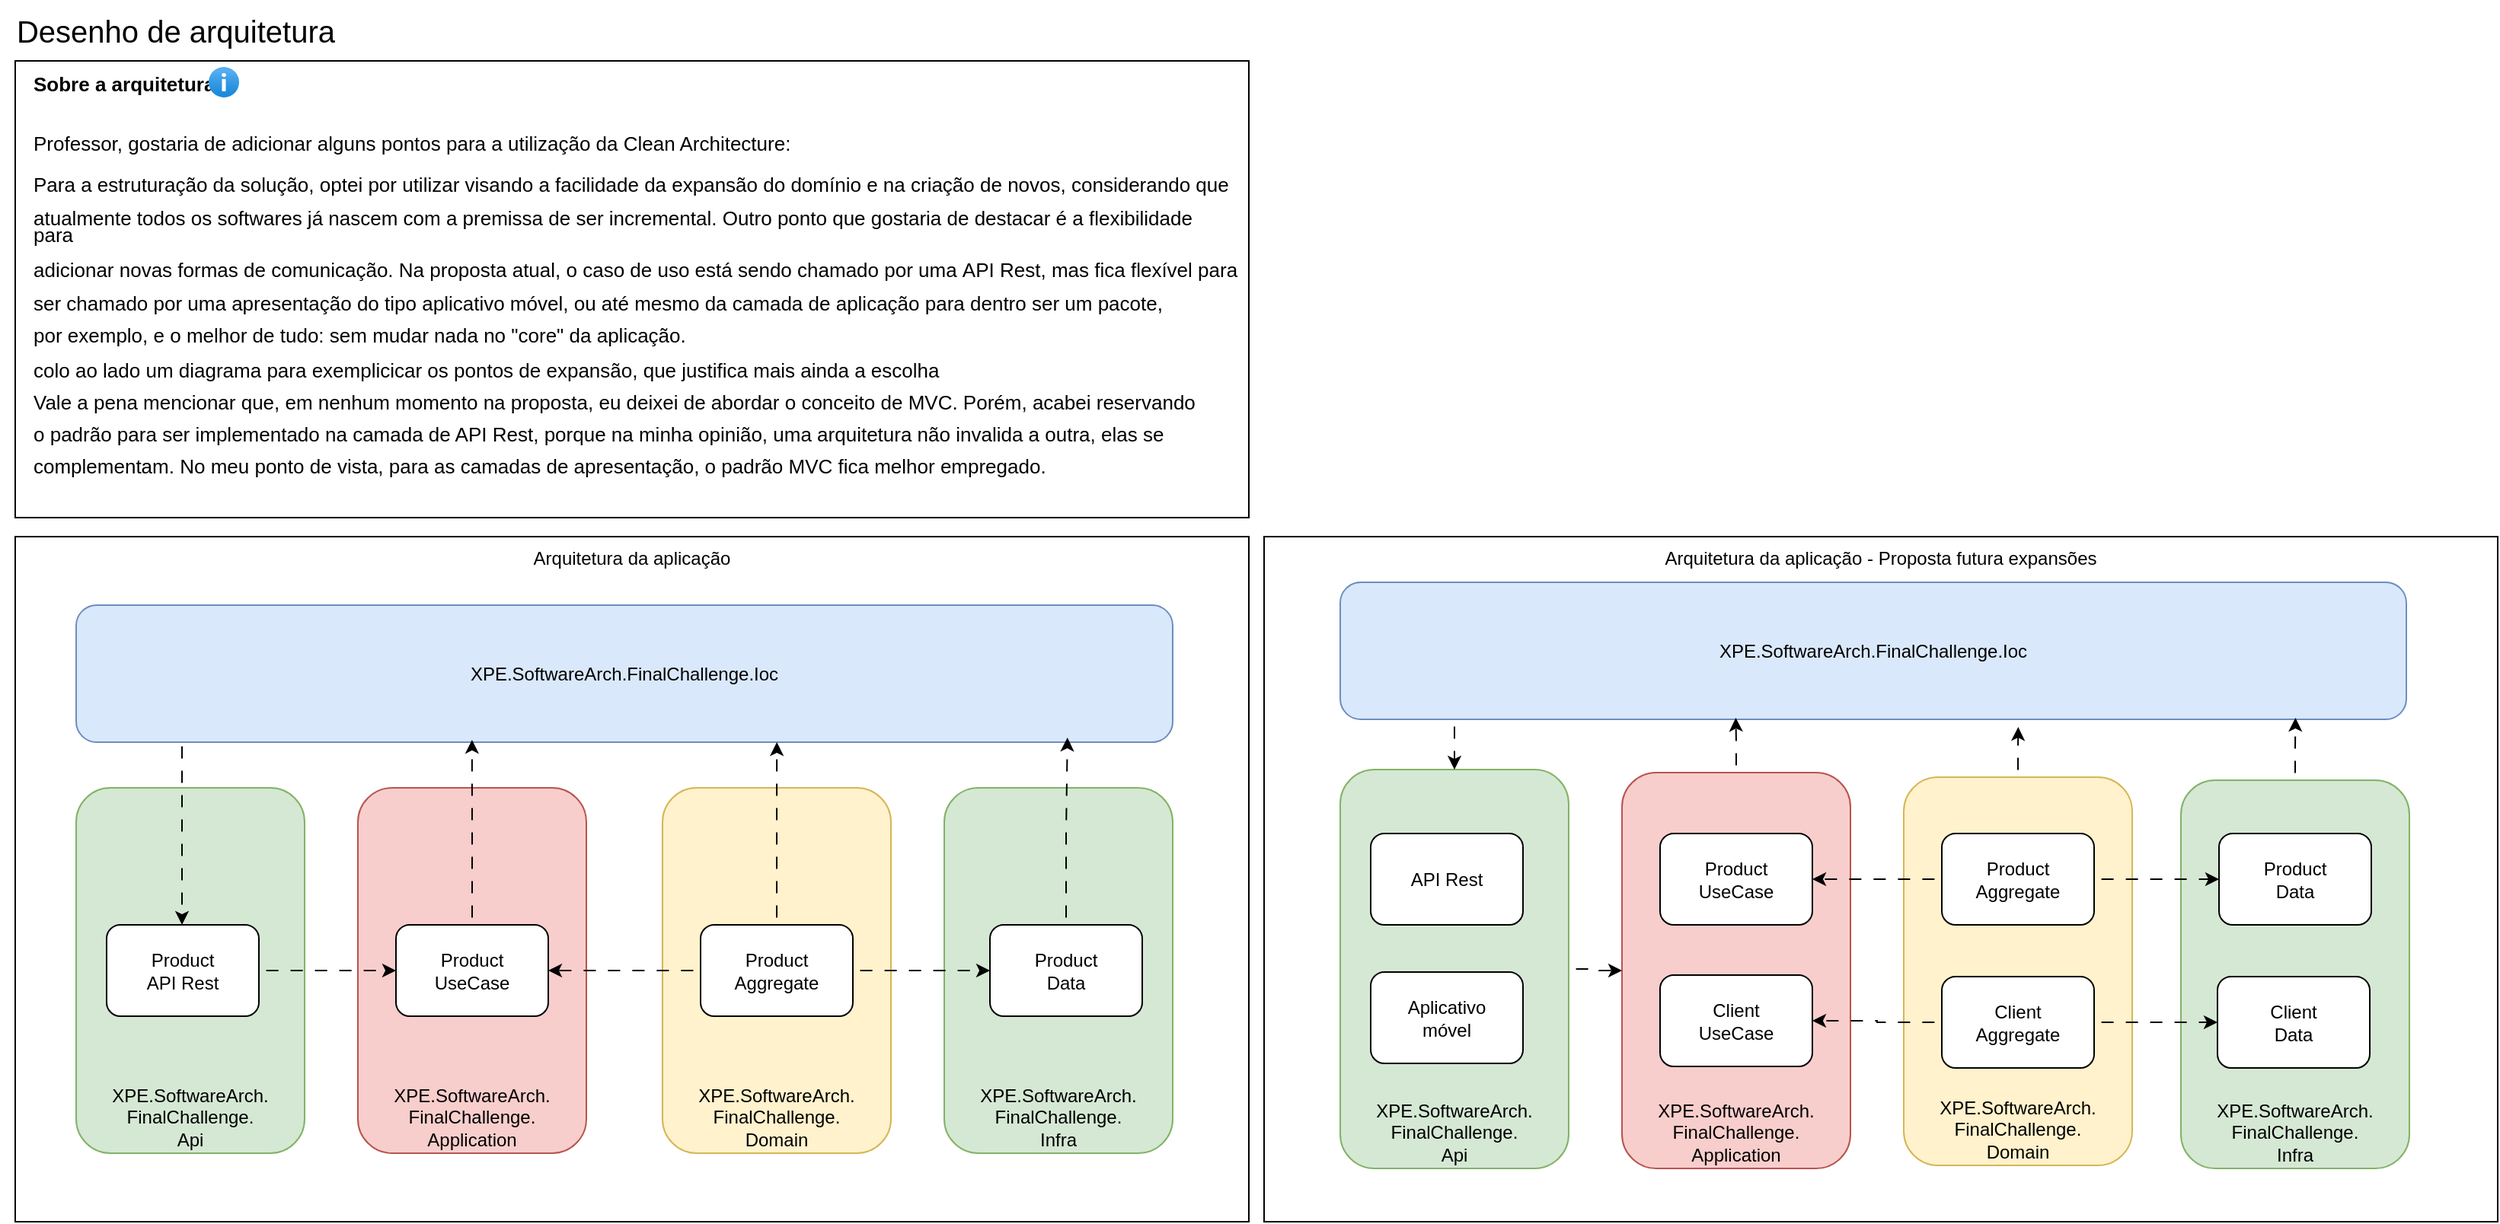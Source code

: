 <mxfile version="26.2.2">
  <diagram name="Página-1" id="K1bFARC51PKLR_bZd6pp">
    <mxGraphModel dx="1785" dy="1051" grid="1" gridSize="10" guides="1" tooltips="1" connect="1" arrows="1" fold="1" page="1" pageScale="1" pageWidth="1169" pageHeight="827" math="0" shadow="0">
      <root>
        <mxCell id="0" />
        <mxCell id="1" parent="0" />
        <mxCell id="JciWsBswKhxT2vdmzXe9-74" value="Arquitetura da aplicação - Proposta futura expansões" style="rounded=0;whiteSpace=wrap;html=1;verticalAlign=top;align=center;" parent="1" vertex="1">
          <mxGeometry x="850" y="362.5" width="810" height="450" as="geometry" />
        </mxCell>
        <mxCell id="JciWsBswKhxT2vdmzXe9-31" value="Arquitetura da aplicação" style="rounded=0;whiteSpace=wrap;html=1;verticalAlign=top;align=center;" parent="1" vertex="1">
          <mxGeometry x="30" y="362.5" width="810" height="450" as="geometry" />
        </mxCell>
        <mxCell id="JciWsBswKhxT2vdmzXe9-24" value="XPE.SoftwareArch.&lt;div&gt;FinalChallenge.&lt;/div&gt;&lt;div&gt;Infra&lt;/div&gt;" style="rounded=1;whiteSpace=wrap;html=1;fillColor=#d5e8d4;verticalAlign=bottom;strokeColor=#82b366;" parent="1" vertex="1">
          <mxGeometry x="640" y="527.5" width="150" height="240" as="geometry" />
        </mxCell>
        <mxCell id="JciWsBswKhxT2vdmzXe9-23" value="XPE.SoftwareArch.&lt;div&gt;FinalChallenge.&lt;/div&gt;&lt;div&gt;Domain&lt;/div&gt;" style="rounded=1;whiteSpace=wrap;html=1;fillColor=#fff2cc;verticalAlign=bottom;strokeColor=#d6b656;" parent="1" vertex="1">
          <mxGeometry x="455" y="527.5" width="150" height="240" as="geometry" />
        </mxCell>
        <mxCell id="JciWsBswKhxT2vdmzXe9-22" value="XPE.SoftwareArch.&lt;br&gt;FinalChallenge.&lt;div&gt;Application&lt;/div&gt;" style="rounded=1;whiteSpace=wrap;html=1;fillColor=#f8cecc;verticalAlign=bottom;strokeColor=#b85450;" parent="1" vertex="1">
          <mxGeometry x="255" y="527.5" width="150" height="240" as="geometry" />
        </mxCell>
        <mxCell id="JciWsBswKhxT2vdmzXe9-17" value="XPE.SoftwareArch.&lt;div&gt;FinalChallenge.&lt;/div&gt;&lt;div&gt;Api&lt;/div&gt;" style="rounded=1;whiteSpace=wrap;html=1;fillColor=#d5e8d4;verticalAlign=bottom;strokeColor=#82b366;" parent="1" vertex="1">
          <mxGeometry x="70" y="527.5" width="150" height="240" as="geometry" />
        </mxCell>
        <mxCell id="JciWsBswKhxT2vdmzXe9-8" style="edgeStyle=orthogonalEdgeStyle;rounded=0;orthogonalLoop=1;jettySize=auto;html=1;entryX=0;entryY=0.5;entryDx=0;entryDy=0;flowAnimation=1;" parent="1" source="JciWsBswKhxT2vdmzXe9-3" target="JciWsBswKhxT2vdmzXe9-4" edge="1">
          <mxGeometry relative="1" as="geometry" />
        </mxCell>
        <mxCell id="JciWsBswKhxT2vdmzXe9-3" value="Product&lt;br&gt;API Rest" style="rounded=1;whiteSpace=wrap;html=1;" parent="1" vertex="1">
          <mxGeometry x="90" y="617.5" width="100" height="60" as="geometry" />
        </mxCell>
        <mxCell id="JciWsBswKhxT2vdmzXe9-4" value="Product&lt;br&gt;UseCase" style="rounded=1;whiteSpace=wrap;html=1;" parent="1" vertex="1">
          <mxGeometry x="280" y="617.5" width="100" height="60" as="geometry" />
        </mxCell>
        <mxCell id="JciWsBswKhxT2vdmzXe9-9" style="edgeStyle=orthogonalEdgeStyle;rounded=0;orthogonalLoop=1;jettySize=auto;html=1;entryX=1;entryY=0.5;entryDx=0;entryDy=0;flowAnimation=1;" parent="1" source="JciWsBswKhxT2vdmzXe9-5" target="JciWsBswKhxT2vdmzXe9-4" edge="1">
          <mxGeometry relative="1" as="geometry" />
        </mxCell>
        <mxCell id="JciWsBswKhxT2vdmzXe9-10" style="edgeStyle=orthogonalEdgeStyle;rounded=0;orthogonalLoop=1;jettySize=auto;html=1;entryX=0;entryY=0.5;entryDx=0;entryDy=0;flowAnimation=1;" parent="1" source="JciWsBswKhxT2vdmzXe9-5" target="JciWsBswKhxT2vdmzXe9-6" edge="1">
          <mxGeometry relative="1" as="geometry" />
        </mxCell>
        <mxCell id="JciWsBswKhxT2vdmzXe9-5" value="Product&lt;div&gt;Aggregate&lt;/div&gt;" style="rounded=1;whiteSpace=wrap;html=1;" parent="1" vertex="1">
          <mxGeometry x="480" y="617.5" width="100" height="60" as="geometry" />
        </mxCell>
        <mxCell id="JciWsBswKhxT2vdmzXe9-6" value="Product&lt;br&gt;Data" style="rounded=1;whiteSpace=wrap;html=1;" parent="1" vertex="1">
          <mxGeometry x="670" y="617.5" width="100" height="60" as="geometry" />
        </mxCell>
        <mxCell id="JciWsBswKhxT2vdmzXe9-12" style="edgeStyle=orthogonalEdgeStyle;rounded=0;orthogonalLoop=1;jettySize=auto;html=1;flowAnimation=1;" parent="1" edge="1">
          <mxGeometry relative="1" as="geometry">
            <mxPoint x="139.5" y="447.5" as="sourcePoint" />
            <mxPoint x="139.5" y="617.5" as="targetPoint" />
            <Array as="points">
              <mxPoint x="139.5" y="467.5" />
              <mxPoint x="139.5" y="467.5" />
            </Array>
          </mxGeometry>
        </mxCell>
        <mxCell id="JciWsBswKhxT2vdmzXe9-7" value="&lt;span data-end=&quot;595&quot; data-start=&quot;571&quot;&gt;XPE.SoftwareArch.FinalChallenge.Ioc&lt;/span&gt;" style="rounded=1;whiteSpace=wrap;html=1;fillColor=#dae8fc;strokeColor=#6c8ebf;" parent="1" vertex="1">
          <mxGeometry x="70" y="407.5" width="720" height="90" as="geometry" />
        </mxCell>
        <mxCell id="JciWsBswKhxT2vdmzXe9-13" style="edgeStyle=orthogonalEdgeStyle;rounded=0;orthogonalLoop=1;jettySize=auto;html=1;entryX=0.361;entryY=0.983;entryDx=0;entryDy=0;entryPerimeter=0;flowAnimation=1;" parent="1" source="JciWsBswKhxT2vdmzXe9-4" target="JciWsBswKhxT2vdmzXe9-7" edge="1">
          <mxGeometry relative="1" as="geometry" />
        </mxCell>
        <mxCell id="JciWsBswKhxT2vdmzXe9-14" style="edgeStyle=orthogonalEdgeStyle;rounded=0;orthogonalLoop=1;jettySize=auto;html=1;entryX=0.639;entryY=1;entryDx=0;entryDy=0;entryPerimeter=0;flowAnimation=1;" parent="1" source="JciWsBswKhxT2vdmzXe9-5" target="JciWsBswKhxT2vdmzXe9-7" edge="1">
          <mxGeometry relative="1" as="geometry" />
        </mxCell>
        <mxCell id="JciWsBswKhxT2vdmzXe9-26" style="edgeStyle=orthogonalEdgeStyle;rounded=0;orthogonalLoop=1;jettySize=auto;html=1;entryX=0.904;entryY=0.967;entryDx=0;entryDy=0;entryPerimeter=0;flowAnimation=1;" parent="1" source="JciWsBswKhxT2vdmzXe9-6" target="JciWsBswKhxT2vdmzXe9-7" edge="1">
          <mxGeometry relative="1" as="geometry" />
        </mxCell>
        <mxCell id="JciWsBswKhxT2vdmzXe9-27" value="Desenho de arquitetura" style="text;html=1;align=center;verticalAlign=middle;resizable=0;points=[];autosize=1;strokeColor=none;fillColor=none;fontSize=20;" parent="1" vertex="1">
          <mxGeometry x="20" y="10" width="230" height="40" as="geometry" />
        </mxCell>
        <mxCell id="JciWsBswKhxT2vdmzXe9-30" value="&lt;div style=&quot;line-height: 80%;&quot;&gt;&lt;h1 style=&quot;margin-top: 0px; line-height: 80%;&quot;&gt;&lt;span style=&quot;font-size: 13px; text-wrap-mode: nowrap;&quot;&gt;Sobre a arquitetura&lt;/span&gt;&lt;/h1&gt;&lt;h1 style=&quot;margin-top: 0px; line-height: 80%;&quot;&gt;&lt;font style=&quot;font-size: 13px; line-height: 80%;&quot;&gt;&lt;span style=&quot;text-wrap-mode: nowrap; background-color: transparent; color: light-dark(rgb(0, 0, 0), rgb(255, 255, 255)); font-weight: normal;&quot;&gt;Professor, gostaria de adicionar alguns pontos para a utilização da&amp;nbsp;&lt;/span&gt;&lt;span style=&quot;text-wrap-mode: nowrap; background-color: transparent; color: light-dark(rgb(0, 0, 0), rgb(255, 255, 255)); font-weight: normal;&quot; data-start=&quot;176&quot; data-end=&quot;198&quot;&gt;Clean Architecture&lt;/span&gt;&lt;span style=&quot;text-wrap-mode: nowrap; background-color: transparent; color: light-dark(rgb(0, 0, 0), rgb(255, 255, 255)); font-weight: normal;&quot;&gt;:&lt;/span&gt;&lt;/font&gt;&lt;/h1&gt;&lt;p style=&quot;text-wrap-mode: nowrap;&quot; data-start=&quot;108&quot; data-end=&quot;199&quot; class=&quot;&quot;&gt;&lt;font style=&quot;font-size: 13px; line-height: 80%;&quot;&gt;&lt;span style=&quot;background-color: transparent; color: light-dark(rgb(0, 0, 0), rgb(255, 255, 255));&quot;&gt;Para a estruturação da solução, optei por utilizar visando a facilidade da expansão do domínio e na&amp;nbsp;&lt;/span&gt;&lt;span style=&quot;background-color: transparent; color: light-dark(rgb(0, 0, 0), rgb(255, 255, 255));&quot;&gt;criação de novos, considerando que&amp;nbsp;&lt;/span&gt;&lt;/font&gt;&lt;/p&gt;&lt;p style=&quot;text-wrap-mode: nowrap;&quot; data-start=&quot;108&quot; data-end=&quot;199&quot; class=&quot;&quot;&gt;&lt;font style=&quot;font-size: 13px; line-height: 80%;&quot;&gt;&lt;span style=&quot;background-color: transparent; color: light-dark(rgb(0, 0, 0), rgb(255, 255, 255));&quot;&gt;atualmente todos os softwares já nascem com a premissa de ser incremental.&amp;nbsp;&lt;/span&gt;&lt;span style=&quot;background-color: transparent; color: light-dark(rgb(0, 0, 0), rgb(255, 255, 255));&quot;&gt;Outro ponto que gostaria de destacar é a flexibilidade para&amp;nbsp;&lt;/span&gt;&lt;/font&gt;&lt;/p&gt;&lt;p style=&quot;text-wrap-mode: nowrap;&quot; data-start=&quot;108&quot; data-end=&quot;199&quot; class=&quot;&quot;&gt;&lt;font style=&quot;font-size: 13px; line-height: 80%;&quot;&gt;&lt;span style=&quot;background-color: transparent; color: light-dark(rgb(0, 0, 0), rgb(255, 255, 255));&quot;&gt;adicionar novas formas de comunicação.&amp;nbsp;&lt;/span&gt;&lt;span style=&quot;background-color: transparent; color: light-dark(rgb(0, 0, 0), rgb(255, 255, 255));&quot;&gt;Na proposta atual, o caso de uso está sendo chamado por uma&amp;nbsp;&lt;/span&gt;&lt;span style=&quot;background-color: transparent; color: light-dark(rgb(0, 0, 0), rgb(255, 255, 255));&quot; data-start=&quot;571&quot; data-end=&quot;583&quot;&gt;API Rest&lt;/span&gt;&lt;span style=&quot;background-color: transparent; color: light-dark(rgb(0, 0, 0), rgb(255, 255, 255));&quot;&gt;,&amp;nbsp;&lt;/span&gt;&lt;span style=&quot;background-color: transparent; color: light-dark(rgb(0, 0, 0), rgb(255, 255, 255));&quot;&gt;mas fica flexível para&lt;/span&gt;&lt;/font&gt;&lt;/p&gt;&lt;p style=&quot;text-wrap-mode: nowrap;&quot; data-start=&quot;108&quot; data-end=&quot;199&quot; class=&quot;&quot;&gt;&lt;font style=&quot;font-size: 13px; line-height: 80%;&quot;&gt;&lt;span style=&quot;background-color: transparent; color: light-dark(rgb(0, 0, 0), rgb(255, 255, 255));&quot;&gt;ser chamado por uma apresentação do tipo&amp;nbsp;&lt;/span&gt;&lt;span style=&quot;background-color: transparent; color: light-dark(rgb(0, 0, 0), rgb(255, 255, 255));&quot; data-start=&quot;649&quot; data-end=&quot;669&quot;&gt;aplicativo móvel&lt;/span&gt;&lt;span style=&quot;background-color: transparent; color: light-dark(rgb(0, 0, 0), rgb(255, 255, 255));&quot;&gt;,&amp;nbsp;&lt;/span&gt;&lt;span style=&quot;background-color: transparent; color: light-dark(rgb(0, 0, 0), rgb(255, 255, 255));&quot;&gt;ou até mesmo da camada de aplicação para dentro ser um&amp;nbsp;&lt;/span&gt;&lt;span style=&quot;background-color: transparent; color: light-dark(rgb(0, 0, 0), rgb(255, 255, 255));&quot; data-start=&quot;726&quot; data-end=&quot;736&quot;&gt;pacote&lt;/span&gt;&lt;span style=&quot;background-color: transparent; color: light-dark(rgb(0, 0, 0), rgb(255, 255, 255));&quot;&gt;, &lt;br&gt;&lt;/span&gt;&lt;span style=&quot;background-color: transparent; color: light-dark(rgb(0, 0, 0), rgb(255, 255, 255));&quot;&gt;&lt;br&gt;por exemplo,&amp;nbsp;&lt;/span&gt;&lt;/font&gt;&lt;span style=&quot;background-color: transparent; color: light-dark(rgb(0, 0, 0), rgb(255, 255, 255)); font-size: 13px; line-height: 80%;&quot;&gt;e o melhor de tudo:&amp;nbsp;&lt;/span&gt;&lt;span style=&quot;background-color: transparent; color: light-dark(rgb(0, 0, 0), rgb(255, 255, 255)); font-size: 13px; line-height: 80%;&quot; data-start=&quot;772&quot; data-end=&quot;813&quot;&gt;sem mudar nada no &quot;core&quot; da aplicação&lt;/span&gt;&lt;span style=&quot;background-color: transparent; color: light-dark(rgb(0, 0, 0), rgb(255, 255, 255)); font-size: 13px; line-height: 80%;&quot;&gt;.&lt;/span&gt;&lt;/p&gt;&lt;p style=&quot;text-wrap-mode: nowrap;&quot; data-start=&quot;108&quot; data-end=&quot;199&quot; class=&quot;&quot;&gt;&lt;span style=&quot;font-size: 13px; background-color: transparent; color: light-dark(rgb(0, 0, 0), rgb(255, 255, 255)); line-height: 80%;&quot;&gt;colo ao lado um diagrama para exemplicicar os pontos de expansão, que justifica mais ainda a escolha&lt;br&gt;&lt;span style=&quot;background-color: transparent; color: light-dark(rgb(0, 0, 0), rgb(255, 255, 255)); text-wrap-mode: wrap;&quot;&gt;&lt;br&gt;Vale a pena mencionar que, em nenhum momento na proposta, eu deixei de abordar o conceito de &lt;/span&gt;&lt;span style=&quot;background-color: transparent; color: light-dark(rgb(0, 0, 0), rgb(255, 255, 255)); text-wrap-mode: wrap;&quot; data-end=&quot;221&quot; data-start=&quot;214&quot;&gt;MVC&lt;/span&gt;&lt;span style=&quot;background-color: transparent; color: light-dark(rgb(0, 0, 0), rgb(255, 255, 255)); text-wrap-mode: wrap;&quot;&gt;. Porém, acabei reservando&lt;br&gt;&lt;br&gt;o&amp;nbsp;padrão para ser implementado na camada de &lt;/span&gt;&lt;span style=&quot;background-color: transparent; color: light-dark(rgb(0, 0, 0), rgb(255, 255, 255)); text-wrap-mode: wrap;&quot; data-end=&quot;304&quot; data-start=&quot;292&quot;&gt;API Rest&lt;/span&gt;&lt;span style=&quot;background-color: transparent; color: light-dark(rgb(0, 0, 0), rgb(255, 255, 255)); text-wrap-mode: wrap;&quot;&gt;, porque na minha opinião, uma arquitetura não invalida a outra, elas se &lt;br&gt;&lt;/span&gt;&lt;span style=&quot;background-color: transparent; color: light-dark(rgb(0, 0, 0), rgb(255, 255, 255)); text-wrap-mode: wrap;&quot;&gt;&lt;br&gt;complementam.&amp;nbsp;&lt;/span&gt;&lt;/span&gt;&lt;span style=&quot;font-size: 13px; background-color: transparent; color: light-dark(rgb(0, 0, 0), rgb(255, 255, 255)); text-wrap-mode: wrap;&quot;&gt;No meu ponto de vista, para as camadas de apresentação, o padrão &lt;/span&gt;&lt;span style=&quot;font-size: 13px; background-color: transparent; color: light-dark(rgb(0, 0, 0), rgb(255, 255, 255)); text-wrap-mode: wrap;&quot; data-end=&quot;470&quot; data-start=&quot;463&quot;&gt;MVC&lt;/span&gt;&lt;span style=&quot;font-size: 13px; background-color: transparent; color: light-dark(rgb(0, 0, 0), rgb(255, 255, 255)); text-wrap-mode: wrap;&quot;&gt; fica melhor empregado.&lt;/span&gt;&lt;/p&gt;&lt;/div&gt;" style="text;html=1;whiteSpace=wrap;overflow=hidden;rounded=0;fillColor=default;strokeColor=default;strokeWidth=1;perimeterSpacing=2;spacingTop=-12;spacing=9;spacingLeft=3;spacingBottom=0;spacingRight=0;" parent="1" vertex="1">
          <mxGeometry x="30" y="50" width="810" height="300" as="geometry" />
        </mxCell>
        <mxCell id="JciWsBswKhxT2vdmzXe9-32" value="XPE.SoftwareArch.&lt;div&gt;FinalChallenge.&lt;/div&gt;&lt;div&gt;Infra&lt;/div&gt;" style="rounded=1;whiteSpace=wrap;html=1;fillColor=#d5e8d4;verticalAlign=bottom;strokeColor=#82b366;" parent="1" vertex="1">
          <mxGeometry x="1452" y="522.5" width="150" height="255" as="geometry" />
        </mxCell>
        <mxCell id="JciWsBswKhxT2vdmzXe9-33" value="XPE.SoftwareArch.&lt;div&gt;FinalChallenge.&lt;/div&gt;&lt;div&gt;Domain&lt;/div&gt;" style="rounded=1;whiteSpace=wrap;html=1;fillColor=#fff2cc;verticalAlign=bottom;strokeColor=#d6b656;" parent="1" vertex="1">
          <mxGeometry x="1270" y="520.5" width="150" height="255" as="geometry" />
        </mxCell>
        <mxCell id="JciWsBswKhxT2vdmzXe9-34" value="XPE.SoftwareArch.&lt;br&gt;FinalChallenge.&lt;div&gt;Application&lt;/div&gt;" style="rounded=1;whiteSpace=wrap;html=1;fillColor=#f8cecc;verticalAlign=bottom;strokeColor=#b85450;" parent="1" vertex="1">
          <mxGeometry x="1085" y="517.5" width="150" height="260" as="geometry" />
        </mxCell>
        <mxCell id="JciWsBswKhxT2vdmzXe9-67" style="edgeStyle=orthogonalEdgeStyle;rounded=0;orthogonalLoop=1;jettySize=auto;html=1;entryX=0;entryY=0.5;entryDx=0;entryDy=0;flowAnimation=1;" parent="1" source="JciWsBswKhxT2vdmzXe9-35" target="JciWsBswKhxT2vdmzXe9-34" edge="1">
          <mxGeometry relative="1" as="geometry" />
        </mxCell>
        <mxCell id="JciWsBswKhxT2vdmzXe9-35" value="XPE.SoftwareArch.&lt;div&gt;FinalChallenge.&lt;/div&gt;&lt;div&gt;Api&lt;/div&gt;" style="rounded=1;whiteSpace=wrap;html=1;fillColor=#d5e8d4;verticalAlign=bottom;strokeColor=#82b366;" parent="1" vertex="1">
          <mxGeometry x="900" y="515.5" width="150" height="262" as="geometry" />
        </mxCell>
        <mxCell id="JciWsBswKhxT2vdmzXe9-37" value="API Rest" style="rounded=1;whiteSpace=wrap;html=1;" parent="1" vertex="1">
          <mxGeometry x="920" y="557.5" width="100" height="60" as="geometry" />
        </mxCell>
        <mxCell id="JciWsBswKhxT2vdmzXe9-38" value="Product&lt;br&gt;UseCase" style="rounded=1;whiteSpace=wrap;html=1;" parent="1" vertex="1">
          <mxGeometry x="1110" y="557.5" width="100" height="60" as="geometry" />
        </mxCell>
        <mxCell id="JciWsBswKhxT2vdmzXe9-61" style="edgeStyle=orthogonalEdgeStyle;rounded=0;orthogonalLoop=1;jettySize=auto;html=1;entryX=1;entryY=0.5;entryDx=0;entryDy=0;flowAnimation=1;" parent="1" source="JciWsBswKhxT2vdmzXe9-41" target="JciWsBswKhxT2vdmzXe9-58" edge="1">
          <mxGeometry relative="1" as="geometry" />
        </mxCell>
        <mxCell id="JciWsBswKhxT2vdmzXe9-63" style="edgeStyle=orthogonalEdgeStyle;rounded=0;orthogonalLoop=1;jettySize=auto;html=1;entryX=0;entryY=0.5;entryDx=0;entryDy=0;flowAnimation=1;" parent="1" source="JciWsBswKhxT2vdmzXe9-41" target="JciWsBswKhxT2vdmzXe9-60" edge="1">
          <mxGeometry relative="1" as="geometry" />
        </mxCell>
        <mxCell id="JciWsBswKhxT2vdmzXe9-41" value="Client&lt;div&gt;Aggregate&lt;/div&gt;" style="rounded=1;whiteSpace=wrap;html=1;" parent="1" vertex="1">
          <mxGeometry x="1295" y="651.5" width="100" height="60" as="geometry" />
        </mxCell>
        <mxCell id="JciWsBswKhxT2vdmzXe9-42" value="Product&lt;br&gt;Data" style="rounded=1;whiteSpace=wrap;html=1;" parent="1" vertex="1">
          <mxGeometry x="1477" y="557.5" width="100" height="60" as="geometry" />
        </mxCell>
        <mxCell id="JciWsBswKhxT2vdmzXe9-73" style="edgeStyle=orthogonalEdgeStyle;rounded=0;orthogonalLoop=1;jettySize=auto;html=1;entryX=0.5;entryY=0;entryDx=0;entryDy=0;flowAnimation=1;" parent="1" source="JciWsBswKhxT2vdmzXe9-44" target="JciWsBswKhxT2vdmzXe9-35" edge="1">
          <mxGeometry relative="1" as="geometry">
            <Array as="points">
              <mxPoint x="975" y="507.5" />
              <mxPoint x="975" y="507.5" />
            </Array>
          </mxGeometry>
        </mxCell>
        <mxCell id="JciWsBswKhxT2vdmzXe9-44" value="&lt;span data-end=&quot;595&quot; data-start=&quot;571&quot;&gt;XPE.SoftwareArch.FinalChallenge.Ioc&lt;/span&gt;" style="rounded=1;whiteSpace=wrap;html=1;fillColor=#dae8fc;strokeColor=#6c8ebf;" parent="1" vertex="1">
          <mxGeometry x="900" y="392.5" width="700" height="90" as="geometry" />
        </mxCell>
        <mxCell id="JciWsBswKhxT2vdmzXe9-48" value="Aplicativo&lt;br&gt;móvel" style="rounded=1;whiteSpace=wrap;html=1;" parent="1" vertex="1">
          <mxGeometry x="920" y="648.5" width="100" height="60" as="geometry" />
        </mxCell>
        <mxCell id="JciWsBswKhxT2vdmzXe9-58" value="Client&lt;br&gt;UseCase" style="rounded=1;whiteSpace=wrap;html=1;" parent="1" vertex="1">
          <mxGeometry x="1110" y="650.5" width="100" height="60" as="geometry" />
        </mxCell>
        <mxCell id="JciWsBswKhxT2vdmzXe9-64" style="edgeStyle=orthogonalEdgeStyle;rounded=0;orthogonalLoop=1;jettySize=auto;html=1;entryX=0;entryY=0.5;entryDx=0;entryDy=0;flowAnimation=1;" parent="1" source="JciWsBswKhxT2vdmzXe9-59" target="JciWsBswKhxT2vdmzXe9-42" edge="1">
          <mxGeometry relative="1" as="geometry" />
        </mxCell>
        <mxCell id="JciWsBswKhxT2vdmzXe9-65" style="edgeStyle=orthogonalEdgeStyle;rounded=0;orthogonalLoop=1;jettySize=auto;html=1;entryX=1;entryY=0.5;entryDx=0;entryDy=0;flowAnimation=1;" parent="1" source="JciWsBswKhxT2vdmzXe9-59" target="JciWsBswKhxT2vdmzXe9-38" edge="1">
          <mxGeometry relative="1" as="geometry" />
        </mxCell>
        <mxCell id="JciWsBswKhxT2vdmzXe9-59" value="Product&lt;div&gt;Aggregate&lt;/div&gt;" style="rounded=1;whiteSpace=wrap;html=1;" parent="1" vertex="1">
          <mxGeometry x="1295" y="557.5" width="100" height="60" as="geometry" />
        </mxCell>
        <mxCell id="JciWsBswKhxT2vdmzXe9-60" value="Client&lt;br&gt;Data" style="rounded=1;whiteSpace=wrap;html=1;" parent="1" vertex="1">
          <mxGeometry x="1476" y="651.5" width="100" height="60" as="geometry" />
        </mxCell>
        <mxCell id="JciWsBswKhxT2vdmzXe9-68" style="edgeStyle=orthogonalEdgeStyle;rounded=0;orthogonalLoop=1;jettySize=auto;html=1;entryX=0.896;entryY=0.989;entryDx=0;entryDy=0;entryPerimeter=0;flowAnimation=1;" parent="1" source="JciWsBswKhxT2vdmzXe9-32" target="JciWsBswKhxT2vdmzXe9-44" edge="1">
          <mxGeometry relative="1" as="geometry" />
        </mxCell>
        <mxCell id="JciWsBswKhxT2vdmzXe9-69" style="edgeStyle=orthogonalEdgeStyle;rounded=0;orthogonalLoop=1;jettySize=auto;html=1;entryX=0.636;entryY=1.056;entryDx=0;entryDy=0;entryPerimeter=0;flowAnimation=1;" parent="1" source="JciWsBswKhxT2vdmzXe9-33" target="JciWsBswKhxT2vdmzXe9-44" edge="1">
          <mxGeometry relative="1" as="geometry" />
        </mxCell>
        <mxCell id="JciWsBswKhxT2vdmzXe9-72" style="edgeStyle=orthogonalEdgeStyle;rounded=0;orthogonalLoop=1;jettySize=auto;html=1;entryX=0.371;entryY=0.989;entryDx=0;entryDy=0;entryPerimeter=0;flowAnimation=1;" parent="1" source="JciWsBswKhxT2vdmzXe9-34" target="JciWsBswKhxT2vdmzXe9-44" edge="1">
          <mxGeometry relative="1" as="geometry" />
        </mxCell>
        <mxCell id="JciWsBswKhxT2vdmzXe9-77" value="" style="image;aspect=fixed;html=1;points=[];align=center;fontSize=12;image=img/lib/azure2/general/Information.svg;" parent="1" vertex="1">
          <mxGeometry x="157" y="54" width="20" height="20" as="geometry" />
        </mxCell>
      </root>
    </mxGraphModel>
  </diagram>
</mxfile>

